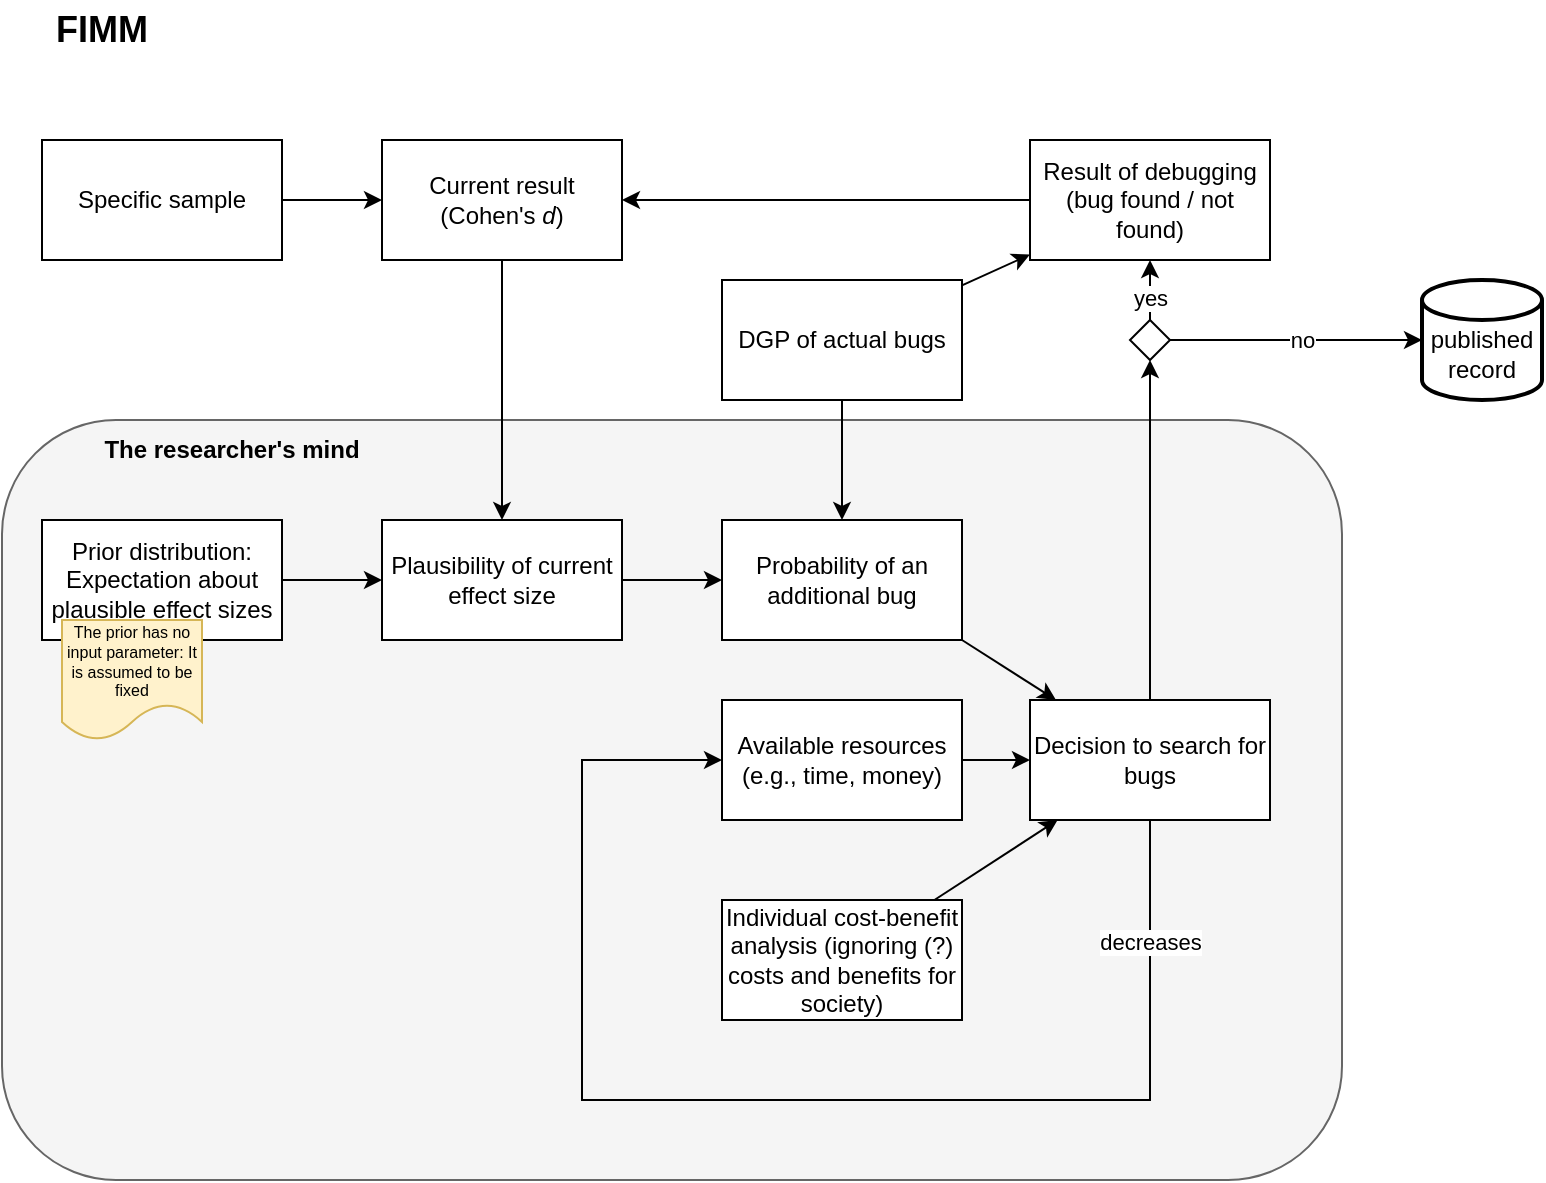 <mxfile version="22.1.4" type="github">
  <diagram name="Seite-1" id="EcgJo7NvLU2FG93w8Emp">
    <mxGraphModel dx="831" dy="734" grid="1" gridSize="10" guides="1" tooltips="1" connect="1" arrows="1" fold="1" page="1" pageScale="1" pageWidth="827" pageHeight="1169" math="0" shadow="0">
      <root>
        <mxCell id="0" />
        <mxCell id="1" parent="0" />
        <mxCell id="76aKxamO274pQpdvTyFx-27" value="" style="group;movable=0;resizable=0;rotatable=0;deletable=0;editable=0;locked=1;connectable=0;" vertex="1" connectable="0" parent="1">
          <mxGeometry x="10" y="270" width="670" height="380" as="geometry" />
        </mxCell>
        <mxCell id="76aKxamO274pQpdvTyFx-25" value="" style="rounded=1;whiteSpace=wrap;html=1;fillColor=#f5f5f5;fontColor=#333333;strokeColor=#666666;" vertex="1" parent="76aKxamO274pQpdvTyFx-27">
          <mxGeometry width="670" height="380" as="geometry" />
        </mxCell>
        <mxCell id="76aKxamO274pQpdvTyFx-26" value="The researcher&#39;s mind" style="text;html=1;strokeColor=none;fillColor=none;align=center;verticalAlign=middle;whiteSpace=wrap;rounded=0;fontStyle=1" vertex="1" parent="76aKxamO274pQpdvTyFx-27">
          <mxGeometry x="20" width="190" height="30" as="geometry" />
        </mxCell>
        <mxCell id="76aKxamO274pQpdvTyFx-1" value="Plausibility of current effect size" style="rounded=0;whiteSpace=wrap;html=1;" vertex="1" parent="1">
          <mxGeometry x="200" y="320" width="120" height="60" as="geometry" />
        </mxCell>
        <mxCell id="76aKxamO274pQpdvTyFx-2" value="FIMM" style="text;html=1;strokeColor=none;fillColor=none;align=center;verticalAlign=middle;whiteSpace=wrap;rounded=0;fontStyle=1;fontSize=18;" vertex="1" parent="1">
          <mxGeometry x="30" y="60" width="60" height="30" as="geometry" />
        </mxCell>
        <mxCell id="76aKxamO274pQpdvTyFx-32" style="edgeStyle=orthogonalEdgeStyle;rounded=0;orthogonalLoop=1;jettySize=auto;html=1;exitX=0.5;exitY=1;exitDx=0;exitDy=0;entryX=0;entryY=0.5;entryDx=0;entryDy=0;" edge="1" parent="1" source="76aKxamO274pQpdvTyFx-4" target="76aKxamO274pQpdvTyFx-6">
          <mxGeometry relative="1" as="geometry">
            <Array as="points">
              <mxPoint x="584" y="610" />
              <mxPoint x="300" y="610" />
              <mxPoint x="300" y="440" />
            </Array>
          </mxGeometry>
        </mxCell>
        <mxCell id="76aKxamO274pQpdvTyFx-38" value="decreases" style="edgeLabel;html=1;align=center;verticalAlign=middle;resizable=0;points=[];" vertex="1" connectable="0" parent="76aKxamO274pQpdvTyFx-32">
          <mxGeometry x="-0.816" relative="1" as="geometry">
            <mxPoint as="offset" />
          </mxGeometry>
        </mxCell>
        <mxCell id="76aKxamO274pQpdvTyFx-4" value="Decision to search for bugs" style="rounded=0;whiteSpace=wrap;html=1;" vertex="1" parent="1">
          <mxGeometry x="524" y="410" width="120" height="60" as="geometry" />
        </mxCell>
        <mxCell id="76aKxamO274pQpdvTyFx-5" value="" style="endArrow=classic;html=1;rounded=0;exitX=1;exitY=1;exitDx=0;exitDy=0;" edge="1" parent="1" source="76aKxamO274pQpdvTyFx-10" target="76aKxamO274pQpdvTyFx-4">
          <mxGeometry width="50" height="50" relative="1" as="geometry">
            <mxPoint x="514" y="570" as="sourcePoint" />
            <mxPoint x="564" y="520" as="targetPoint" />
          </mxGeometry>
        </mxCell>
        <mxCell id="76aKxamO274pQpdvTyFx-6" value="Available resources (e.g., time, money)" style="rounded=0;whiteSpace=wrap;html=1;" vertex="1" parent="1">
          <mxGeometry x="370" y="410" width="120" height="60" as="geometry" />
        </mxCell>
        <mxCell id="76aKxamO274pQpdvTyFx-7" value="" style="endArrow=classic;html=1;rounded=0;" edge="1" parent="1" source="76aKxamO274pQpdvTyFx-6" target="76aKxamO274pQpdvTyFx-4">
          <mxGeometry width="50" height="50" relative="1" as="geometry">
            <mxPoint x="424" y="390" as="sourcePoint" />
            <mxPoint x="534" y="435" as="targetPoint" />
          </mxGeometry>
        </mxCell>
        <mxCell id="76aKxamO274pQpdvTyFx-8" value="Prior distribution: Expectation about plausible effect sizes" style="rounded=0;whiteSpace=wrap;html=1;" vertex="1" parent="1">
          <mxGeometry x="30" y="320" width="120" height="60" as="geometry" />
        </mxCell>
        <mxCell id="76aKxamO274pQpdvTyFx-9" value="" style="endArrow=classic;html=1;rounded=0;" edge="1" parent="1" source="76aKxamO274pQpdvTyFx-8" target="76aKxamO274pQpdvTyFx-1">
          <mxGeometry width="50" height="50" relative="1" as="geometry">
            <mxPoint x="514" y="570" as="sourcePoint" />
            <mxPoint x="564" y="520" as="targetPoint" />
          </mxGeometry>
        </mxCell>
        <mxCell id="76aKxamO274pQpdvTyFx-10" value="Probability of an additional bug" style="rounded=0;whiteSpace=wrap;html=1;" vertex="1" parent="1">
          <mxGeometry x="370" y="320" width="120" height="60" as="geometry" />
        </mxCell>
        <mxCell id="76aKxamO274pQpdvTyFx-11" value="" style="endArrow=classic;html=1;rounded=0;" edge="1" source="76aKxamO274pQpdvTyFx-1" parent="1" target="76aKxamO274pQpdvTyFx-10">
          <mxGeometry width="50" height="50" relative="1" as="geometry">
            <mxPoint x="674" y="580" as="sourcePoint" />
            <mxPoint x="684" y="435" as="targetPoint" />
          </mxGeometry>
        </mxCell>
        <mxCell id="76aKxamO274pQpdvTyFx-13" value="Individual cost-benefit analysis (ignoring (?) costs and benefits for society)" style="rounded=0;whiteSpace=wrap;html=1;" vertex="1" parent="1">
          <mxGeometry x="370" y="510" width="120" height="60" as="geometry" />
        </mxCell>
        <mxCell id="76aKxamO274pQpdvTyFx-14" value="" style="endArrow=classic;html=1;rounded=0;" edge="1" parent="1" source="76aKxamO274pQpdvTyFx-13" target="76aKxamO274pQpdvTyFx-4">
          <mxGeometry width="50" height="50" relative="1" as="geometry">
            <mxPoint x="320" y="450" as="sourcePoint" />
            <mxPoint x="370" y="400" as="targetPoint" />
          </mxGeometry>
        </mxCell>
        <mxCell id="76aKxamO274pQpdvTyFx-15" value="Result of debugging&lt;br&gt;(bug found / not found)" style="rounded=0;whiteSpace=wrap;html=1;" vertex="1" parent="1">
          <mxGeometry x="524" y="130" width="120" height="60" as="geometry" />
        </mxCell>
        <mxCell id="76aKxamO274pQpdvTyFx-16" value="" style="endArrow=classic;html=1;rounded=0;" edge="1" parent="1" source="76aKxamO274pQpdvTyFx-42" target="76aKxamO274pQpdvTyFx-15">
          <mxGeometry width="50" height="50" relative="1" as="geometry">
            <mxPoint x="510" y="610" as="sourcePoint" />
            <mxPoint x="560" y="560" as="targetPoint" />
          </mxGeometry>
        </mxCell>
        <mxCell id="76aKxamO274pQpdvTyFx-46" value="yes" style="edgeLabel;html=1;align=center;verticalAlign=middle;resizable=0;points=[];" vertex="1" connectable="0" parent="76aKxamO274pQpdvTyFx-16">
          <mxGeometry x="-0.251" y="5" relative="1" as="geometry">
            <mxPoint x="5" as="offset" />
          </mxGeometry>
        </mxCell>
        <mxCell id="76aKxamO274pQpdvTyFx-17" value="DGP of actual bugs" style="rounded=0;whiteSpace=wrap;html=1;" vertex="1" parent="1">
          <mxGeometry x="370" y="200" width="120" height="60" as="geometry" />
        </mxCell>
        <mxCell id="76aKxamO274pQpdvTyFx-18" value="" style="endArrow=classic;html=1;rounded=0;" edge="1" parent="1" source="76aKxamO274pQpdvTyFx-17" target="76aKxamO274pQpdvTyFx-15">
          <mxGeometry width="50" height="50" relative="1" as="geometry">
            <mxPoint x="510" y="710" as="sourcePoint" />
            <mxPoint x="560" y="660" as="targetPoint" />
          </mxGeometry>
        </mxCell>
        <mxCell id="76aKxamO274pQpdvTyFx-19" value="" style="endArrow=classic;html=1;rounded=0;edgeStyle=orthogonalEdgeStyle;" edge="1" parent="1" source="76aKxamO274pQpdvTyFx-15" target="76aKxamO274pQpdvTyFx-21">
          <mxGeometry width="50" height="50" relative="1" as="geometry">
            <mxPoint x="364" y="740" as="sourcePoint" />
            <mxPoint x="830" y="700" as="targetPoint" />
          </mxGeometry>
        </mxCell>
        <mxCell id="76aKxamO274pQpdvTyFx-21" value="Current result (Cohen&#39;s &lt;i&gt;d&lt;/i&gt;)" style="rounded=0;whiteSpace=wrap;html=1;" vertex="1" parent="1">
          <mxGeometry x="200" y="130" width="120" height="60" as="geometry" />
        </mxCell>
        <mxCell id="76aKxamO274pQpdvTyFx-22" value="" style="endArrow=classic;html=1;rounded=0;" edge="1" parent="1" source="76aKxamO274pQpdvTyFx-21" target="76aKxamO274pQpdvTyFx-1">
          <mxGeometry width="50" height="50" relative="1" as="geometry">
            <mxPoint x="470" y="560" as="sourcePoint" />
            <mxPoint x="520" y="510" as="targetPoint" />
          </mxGeometry>
        </mxCell>
        <mxCell id="76aKxamO274pQpdvTyFx-23" value="" style="endArrow=classic;html=1;rounded=0;edgeStyle=orthogonalEdgeStyle;" edge="1" parent="1" source="76aKxamO274pQpdvTyFx-17" target="76aKxamO274pQpdvTyFx-10">
          <mxGeometry width="50" height="50" relative="1" as="geometry">
            <mxPoint x="470" y="560" as="sourcePoint" />
            <mxPoint x="520" y="510" as="targetPoint" />
            <Array as="points">
              <mxPoint x="450" y="240" />
              <mxPoint x="450" y="240" />
            </Array>
          </mxGeometry>
        </mxCell>
        <mxCell id="76aKxamO274pQpdvTyFx-30" value="The prior has no input parameter: It is assumed to be fixed" style="shape=document;whiteSpace=wrap;html=1;boundedLbl=1;fontSize=8;fillColor=#fff2cc;strokeColor=#d6b656;" vertex="1" parent="1">
          <mxGeometry x="40" y="370" width="70" height="60" as="geometry" />
        </mxCell>
        <mxCell id="76aKxamO274pQpdvTyFx-39" value="Specific sample" style="rounded=0;whiteSpace=wrap;html=1;" vertex="1" parent="1">
          <mxGeometry x="30" y="130" width="120" height="60" as="geometry" />
        </mxCell>
        <mxCell id="76aKxamO274pQpdvTyFx-40" value="" style="edgeStyle=none;orthogonalLoop=1;jettySize=auto;html=1;rounded=0;" edge="1" parent="1" source="76aKxamO274pQpdvTyFx-39" target="76aKxamO274pQpdvTyFx-21">
          <mxGeometry width="80" relative="1" as="geometry">
            <mxPoint x="140" y="159.5" as="sourcePoint" />
            <mxPoint x="220" y="159.5" as="targetPoint" />
            <Array as="points" />
            <mxPoint as="offset" />
          </mxGeometry>
        </mxCell>
        <mxCell id="76aKxamO274pQpdvTyFx-41" value="" style="edgeStyle=none;orthogonalLoop=1;jettySize=auto;html=1;rounded=0;exitX=1;exitY=0.5;exitDx=0;exitDy=0;" edge="1" parent="1" source="76aKxamO274pQpdvTyFx-42">
          <mxGeometry width="80" relative="1" as="geometry">
            <mxPoint x="590" y="240" as="sourcePoint" />
            <mxPoint x="720" y="230" as="targetPoint" />
            <Array as="points" />
          </mxGeometry>
        </mxCell>
        <mxCell id="76aKxamO274pQpdvTyFx-47" value="no" style="edgeLabel;html=1;align=center;verticalAlign=middle;resizable=0;points=[];" vertex="1" connectable="0" parent="76aKxamO274pQpdvTyFx-41">
          <mxGeometry x="0.048" y="-1" relative="1" as="geometry">
            <mxPoint y="-1" as="offset" />
          </mxGeometry>
        </mxCell>
        <mxCell id="76aKxamO274pQpdvTyFx-43" value="" style="endArrow=classic;html=1;rounded=0;" edge="1" parent="1" source="76aKxamO274pQpdvTyFx-4" target="76aKxamO274pQpdvTyFx-42">
          <mxGeometry width="50" height="50" relative="1" as="geometry">
            <mxPoint x="584" y="410" as="sourcePoint" />
            <mxPoint x="584" y="190" as="targetPoint" />
          </mxGeometry>
        </mxCell>
        <mxCell id="76aKxamO274pQpdvTyFx-42" value="" style="rhombus;whiteSpace=wrap;html=1;" vertex="1" parent="1">
          <mxGeometry x="574" y="220" width="20" height="20" as="geometry" />
        </mxCell>
        <mxCell id="76aKxamO274pQpdvTyFx-44" value="" style="edgeStyle=none;orthogonalLoop=1;jettySize=auto;html=1;rounded=0;" edge="1" parent="1">
          <mxGeometry width="80" relative="1" as="geometry">
            <mxPoint x="580" y="230" as="sourcePoint" />
            <mxPoint x="580" y="230" as="targetPoint" />
            <Array as="points" />
          </mxGeometry>
        </mxCell>
        <mxCell id="76aKxamO274pQpdvTyFx-48" value="&lt;br&gt;published record" style="strokeWidth=2;html=1;shape=mxgraph.flowchart.database;whiteSpace=wrap;" vertex="1" parent="1">
          <mxGeometry x="720" y="200" width="60" height="60" as="geometry" />
        </mxCell>
      </root>
    </mxGraphModel>
  </diagram>
</mxfile>
